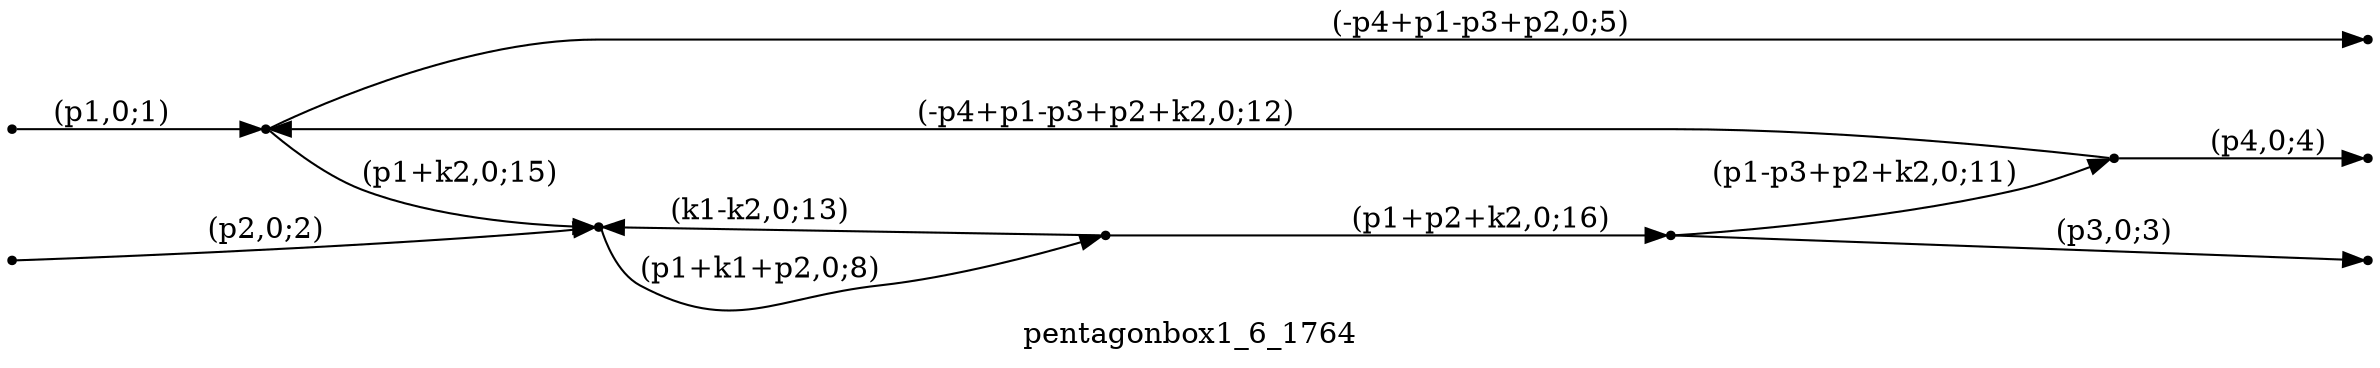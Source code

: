 digraph pentagonbox1_6_1764 {
  label="pentagonbox1_6_1764";
  rankdir="LR";
  subgraph edges {
    -1 -> 4 [label="(p1,0;1)"];
    -2 -> 3 [label="(p2,0;2)"];
    5 -> -3 [label="(p3,0;3)"];
    1 -> -4 [label="(p4,0;4)"];
    4 -> -5 [label="(-p4+p1-p3+p2,0;5)"];
    3 -> 2 [label="(p1+k1+p2,0;8)"];
    5 -> 1 [label="(p1-p3+p2+k2,0;11)"];
    1 -> 4 [label="(-p4+p1-p3+p2+k2,0;12)"];
    2 -> 3 [label="(k1-k2,0;13)"];
    4 -> 3 [label="(p1+k2,0;15)"];
    2 -> 5 [label="(p1+p2+k2,0;16)"];
  }
  subgraph incoming { rank="source"; -1; -2; }
  subgraph outgoing { rank="sink"; -3; -4; -5; }
-5 [shape=point];
-4 [shape=point];
-3 [shape=point];
-2 [shape=point];
-1 [shape=point];
1 [shape=point];
2 [shape=point];
3 [shape=point];
4 [shape=point];
5 [shape=point];
}

